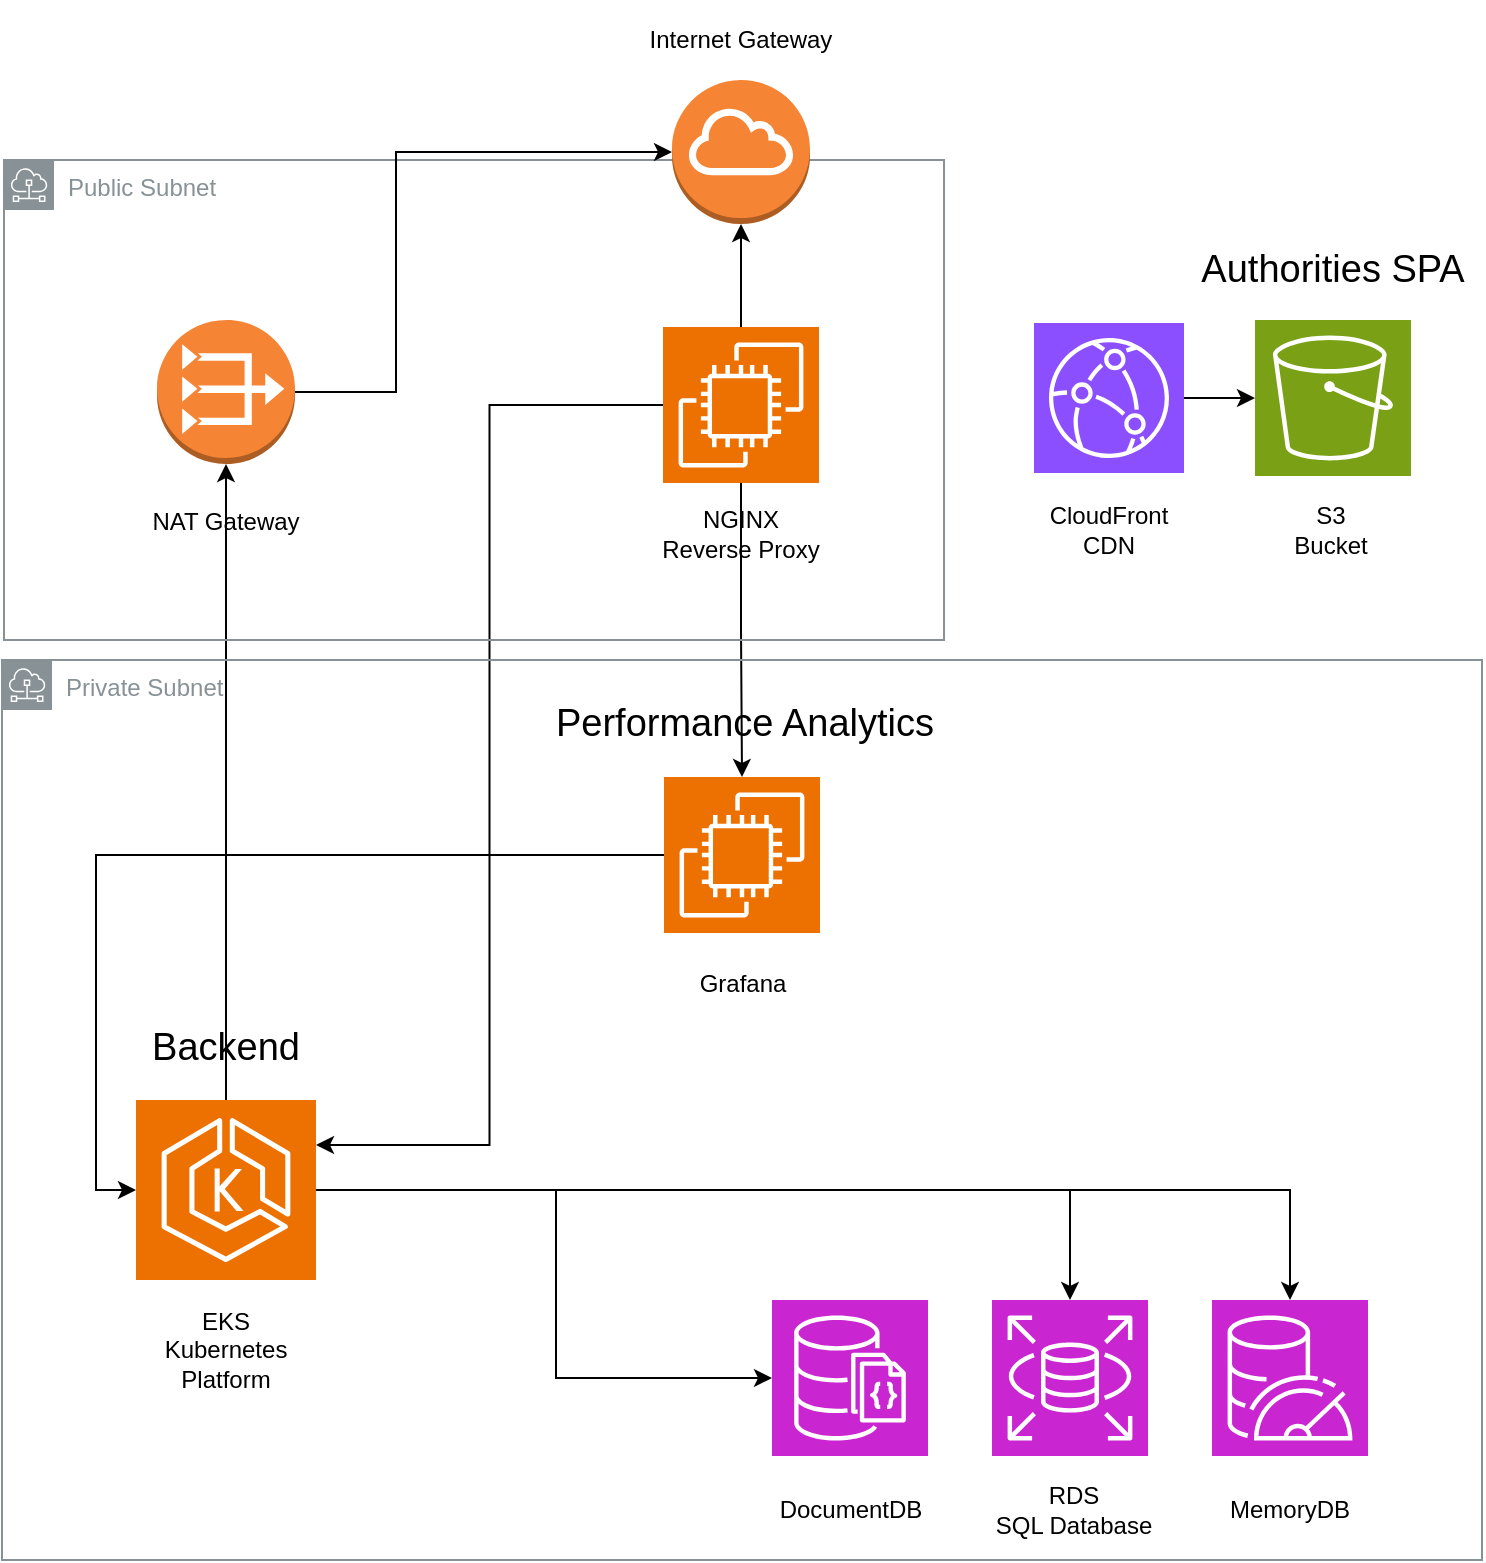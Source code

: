 <mxfile version="26.1.1">
  <diagram name="Page-1" id="Jsg7IJ3bIs8C2-iKhxGt">
    <mxGraphModel dx="2072" dy="1121" grid="1" gridSize="10" guides="1" tooltips="1" connect="1" arrows="1" fold="1" page="1" pageScale="1" pageWidth="827" pageHeight="1169" math="0" shadow="0">
      <root>
        <mxCell id="0" />
        <mxCell id="1" parent="0" />
        <mxCell id="RDD4g2kwhbk00n5F4Vmj-51" style="edgeStyle=orthogonalEdgeStyle;rounded=0;orthogonalLoop=1;jettySize=auto;html=1;entryX=0.5;entryY=1;entryDx=0;entryDy=0;entryPerimeter=0;exitX=0.5;exitY=0;exitDx=0;exitDy=0;exitPerimeter=0;" parent="1" source="RDD4g2kwhbk00n5F4Vmj-1" target="RDD4g2kwhbk00n5F4Vmj-43" edge="1">
          <mxGeometry relative="1" as="geometry" />
        </mxCell>
        <mxCell id="RDD4g2kwhbk00n5F4Vmj-78" style="edgeStyle=orthogonalEdgeStyle;rounded=0;orthogonalLoop=1;jettySize=auto;html=1;entryX=1;entryY=0.25;entryDx=0;entryDy=0;entryPerimeter=0;" parent="1" source="RDD4g2kwhbk00n5F4Vmj-57" target="RDD4g2kwhbk00n5F4Vmj-1" edge="1">
          <mxGeometry relative="1" as="geometry" />
        </mxCell>
        <mxCell id="RDD4g2kwhbk00n5F4Vmj-79" style="edgeStyle=orthogonalEdgeStyle;rounded=0;orthogonalLoop=1;jettySize=auto;html=1;exitX=0.5;exitY=1;exitDx=0;exitDy=0;exitPerimeter=0;" parent="1" source="RDD4g2kwhbk00n5F4Vmj-57" target="RDD4g2kwhbk00n5F4Vmj-64" edge="1">
          <mxGeometry relative="1" as="geometry" />
        </mxCell>
        <mxCell id="RDD4g2kwhbk00n5F4Vmj-82" value="Performance Analytics" style="text;html=1;align=center;verticalAlign=middle;whiteSpace=wrap;rounded=0;fontSize=19;" parent="1" vertex="1">
          <mxGeometry x="315.75" y="437" width="196.5" height="30" as="geometry" />
        </mxCell>
        <mxCell id="kaP-FFM26frkpz-s5AkY-2" value="" style="group" parent="1" vertex="1" connectable="0">
          <mxGeometry x="43" y="420" width="740" height="450" as="geometry" />
        </mxCell>
        <mxCell id="RDD4g2kwhbk00n5F4Vmj-2" value="Private Subnet" style="sketch=0;outlineConnect=0;gradientColor=none;html=1;whiteSpace=wrap;fontSize=12;fontStyle=0;shape=mxgraph.aws4.group;grIcon=mxgraph.aws4.group_subnet;strokeColor=#879196;fillColor=none;verticalAlign=top;align=left;spacingLeft=30;fontColor=#879196;dashed=0;" parent="kaP-FFM26frkpz-s5AkY-2" vertex="1">
          <mxGeometry width="740" height="450" as="geometry" />
        </mxCell>
        <mxCell id="RDD4g2kwhbk00n5F4Vmj-9" value="" style="group" parent="kaP-FFM26frkpz-s5AkY-2" vertex="1" connectable="0">
          <mxGeometry x="67" y="179" width="90" height="181" as="geometry" />
        </mxCell>
        <mxCell id="RDD4g2kwhbk00n5F4Vmj-1" value="" style="sketch=0;points=[[0,0,0],[0.25,0,0],[0.5,0,0],[0.75,0,0],[1,0,0],[0,1,0],[0.25,1,0],[0.5,1,0],[0.75,1,0],[1,1,0],[0,0.25,0],[0,0.5,0],[0,0.75,0],[1,0.25,0],[1,0.5,0],[1,0.75,0]];outlineConnect=0;fontColor=#232F3E;fillColor=#ED7100;strokeColor=#ffffff;dashed=0;verticalLabelPosition=bottom;verticalAlign=top;align=center;html=1;fontSize=12;fontStyle=0;aspect=fixed;shape=mxgraph.aws4.resourceIcon;resIcon=mxgraph.aws4.eks;" parent="RDD4g2kwhbk00n5F4Vmj-9" vertex="1">
          <mxGeometry y="41" width="90" height="90" as="geometry" />
        </mxCell>
        <mxCell id="RDD4g2kwhbk00n5F4Vmj-5" value="EKS&lt;div&gt;Kubernetes&lt;/div&gt;&lt;div&gt;Platform&lt;/div&gt;" style="text;html=1;align=center;verticalAlign=middle;whiteSpace=wrap;rounded=0;" parent="RDD4g2kwhbk00n5F4Vmj-9" vertex="1">
          <mxGeometry x="15" y="151" width="60" height="30" as="geometry" />
        </mxCell>
        <mxCell id="RDD4g2kwhbk00n5F4Vmj-7" value="Backend" style="text;html=1;align=center;verticalAlign=middle;whiteSpace=wrap;rounded=0;fontSize=19;" parent="RDD4g2kwhbk00n5F4Vmj-9" vertex="1">
          <mxGeometry x="15" width="60" height="30" as="geometry" />
        </mxCell>
        <mxCell id="RDD4g2kwhbk00n5F4Vmj-6" style="edgeStyle=orthogonalEdgeStyle;rounded=0;orthogonalLoop=1;jettySize=auto;html=1;exitX=0.5;exitY=1;exitDx=0;exitDy=0;" parent="RDD4g2kwhbk00n5F4Vmj-9" source="RDD4g2kwhbk00n5F4Vmj-5" target="RDD4g2kwhbk00n5F4Vmj-5" edge="1">
          <mxGeometry relative="1" as="geometry" />
        </mxCell>
        <mxCell id="RDD4g2kwhbk00n5F4Vmj-11" style="edgeStyle=orthogonalEdgeStyle;rounded=0;orthogonalLoop=1;jettySize=auto;html=1;entryX=0;entryY=0.5;entryDx=0;entryDy=0;entryPerimeter=0;" parent="kaP-FFM26frkpz-s5AkY-2" source="RDD4g2kwhbk00n5F4Vmj-1" target="RDD4g2kwhbk00n5F4Vmj-10" edge="1">
          <mxGeometry relative="1" as="geometry">
            <Array as="points">
              <mxPoint x="277" y="265" />
              <mxPoint x="277" y="359" />
            </Array>
          </mxGeometry>
        </mxCell>
        <mxCell id="RDD4g2kwhbk00n5F4Vmj-15" style="edgeStyle=orthogonalEdgeStyle;rounded=0;orthogonalLoop=1;jettySize=auto;html=1;" parent="kaP-FFM26frkpz-s5AkY-2" source="RDD4g2kwhbk00n5F4Vmj-1" target="RDD4g2kwhbk00n5F4Vmj-14" edge="1">
          <mxGeometry relative="1" as="geometry" />
        </mxCell>
        <mxCell id="RDD4g2kwhbk00n5F4Vmj-16" value="" style="group" parent="kaP-FFM26frkpz-s5AkY-2" vertex="1" connectable="0">
          <mxGeometry x="385" y="320" width="78" height="120" as="geometry" />
        </mxCell>
        <mxCell id="RDD4g2kwhbk00n5F4Vmj-10" value="" style="sketch=0;points=[[0,0,0],[0.25,0,0],[0.5,0,0],[0.75,0,0],[1,0,0],[0,1,0],[0.25,1,0],[0.5,1,0],[0.75,1,0],[1,1,0],[0,0.25,0],[0,0.5,0],[0,0.75,0],[1,0.25,0],[1,0.5,0],[1,0.75,0]];outlineConnect=0;fontColor=#232F3E;fillColor=#C925D1;strokeColor=#ffffff;dashed=0;verticalLabelPosition=bottom;verticalAlign=top;align=center;html=1;fontSize=12;fontStyle=0;aspect=fixed;shape=mxgraph.aws4.resourceIcon;resIcon=mxgraph.aws4.documentdb_with_mongodb_compatibility;" parent="RDD4g2kwhbk00n5F4Vmj-16" vertex="1">
          <mxGeometry width="78" height="78" as="geometry" />
        </mxCell>
        <mxCell id="RDD4g2kwhbk00n5F4Vmj-12" value="DocumentDB" style="text;html=1;align=center;verticalAlign=middle;whiteSpace=wrap;rounded=0;" parent="RDD4g2kwhbk00n5F4Vmj-16" vertex="1">
          <mxGeometry x="1.5" y="90" width="75" height="30" as="geometry" />
        </mxCell>
        <mxCell id="RDD4g2kwhbk00n5F4Vmj-13" style="edgeStyle=orthogonalEdgeStyle;rounded=0;orthogonalLoop=1;jettySize=auto;html=1;exitX=0.5;exitY=1;exitDx=0;exitDy=0;" parent="RDD4g2kwhbk00n5F4Vmj-16" source="RDD4g2kwhbk00n5F4Vmj-12" target="RDD4g2kwhbk00n5F4Vmj-12" edge="1">
          <mxGeometry relative="1" as="geometry" />
        </mxCell>
        <mxCell id="RDD4g2kwhbk00n5F4Vmj-19" value="" style="group" parent="kaP-FFM26frkpz-s5AkY-2" vertex="1" connectable="0">
          <mxGeometry x="495" y="320" width="85.5" height="120" as="geometry" />
        </mxCell>
        <mxCell id="RDD4g2kwhbk00n5F4Vmj-14" value="" style="sketch=0;points=[[0,0,0],[0.25,0,0],[0.5,0,0],[0.75,0,0],[1,0,0],[0,1,0],[0.25,1,0],[0.5,1,0],[0.75,1,0],[1,1,0],[0,0.25,0],[0,0.5,0],[0,0.75,0],[1,0.25,0],[1,0.5,0],[1,0.75,0]];outlineConnect=0;fontColor=#232F3E;fillColor=#C925D1;strokeColor=#ffffff;dashed=0;verticalLabelPosition=bottom;verticalAlign=top;align=center;html=1;fontSize=12;fontStyle=0;aspect=fixed;shape=mxgraph.aws4.resourceIcon;resIcon=mxgraph.aws4.rds;" parent="RDD4g2kwhbk00n5F4Vmj-19" vertex="1">
          <mxGeometry width="78" height="78" as="geometry" />
        </mxCell>
        <mxCell id="RDD4g2kwhbk00n5F4Vmj-17" value="RDS&lt;div&gt;SQL Database&lt;/div&gt;" style="text;html=1;align=center;verticalAlign=middle;whiteSpace=wrap;rounded=0;" parent="RDD4g2kwhbk00n5F4Vmj-19" vertex="1">
          <mxGeometry x="-1.5" y="90" width="84" height="30" as="geometry" />
        </mxCell>
        <mxCell id="RDD4g2kwhbk00n5F4Vmj-23" value="" style="group" parent="kaP-FFM26frkpz-s5AkY-2" vertex="1" connectable="0">
          <mxGeometry x="602" y="320" width="84" height="120" as="geometry" />
        </mxCell>
        <mxCell id="RDD4g2kwhbk00n5F4Vmj-20" value="" style="sketch=0;points=[[0,0,0],[0.25,0,0],[0.5,0,0],[0.75,0,0],[1,0,0],[0,1,0],[0.25,1,0],[0.5,1,0],[0.75,1,0],[1,1,0],[0,0.25,0],[0,0.5,0],[0,0.75,0],[1,0.25,0],[1,0.5,0],[1,0.75,0]];outlineConnect=0;fontColor=#232F3E;fillColor=#C925D1;strokeColor=#ffffff;dashed=0;verticalLabelPosition=bottom;verticalAlign=top;align=center;html=1;fontSize=12;fontStyle=0;aspect=fixed;shape=mxgraph.aws4.resourceIcon;resIcon=mxgraph.aws4.memorydb_for_redis;" parent="RDD4g2kwhbk00n5F4Vmj-23" vertex="1">
          <mxGeometry x="3" width="78" height="78" as="geometry" />
        </mxCell>
        <mxCell id="RDD4g2kwhbk00n5F4Vmj-22" value="MemoryDB" style="text;html=1;align=center;verticalAlign=middle;whiteSpace=wrap;rounded=0;" parent="RDD4g2kwhbk00n5F4Vmj-23" vertex="1">
          <mxGeometry y="90" width="84" height="30" as="geometry" />
        </mxCell>
        <mxCell id="RDD4g2kwhbk00n5F4Vmj-24" style="edgeStyle=orthogonalEdgeStyle;rounded=0;orthogonalLoop=1;jettySize=auto;html=1;entryX=0.5;entryY=0;entryDx=0;entryDy=0;entryPerimeter=0;" parent="kaP-FFM26frkpz-s5AkY-2" source="RDD4g2kwhbk00n5F4Vmj-1" target="RDD4g2kwhbk00n5F4Vmj-20" edge="1">
          <mxGeometry relative="1" as="geometry" />
        </mxCell>
        <mxCell id="RDD4g2kwhbk00n5F4Vmj-71" value="" style="group" parent="kaP-FFM26frkpz-s5AkY-2" vertex="1" connectable="0">
          <mxGeometry x="331" y="58.5" width="78" height="118" as="geometry" />
        </mxCell>
        <mxCell id="RDD4g2kwhbk00n5F4Vmj-64" value="" style="sketch=0;points=[[0,0,0],[0.25,0,0],[0.5,0,0],[0.75,0,0],[1,0,0],[0,1,0],[0.25,1,0],[0.5,1,0],[0.75,1,0],[1,1,0],[0,0.25,0],[0,0.5,0],[0,0.75,0],[1,0.25,0],[1,0.5,0],[1,0.75,0]];outlineConnect=0;fontColor=#232F3E;fillColor=#ED7100;strokeColor=#ffffff;dashed=0;verticalLabelPosition=bottom;verticalAlign=top;align=center;html=1;fontSize=12;fontStyle=0;aspect=fixed;shape=mxgraph.aws4.resourceIcon;resIcon=mxgraph.aws4.ec2;" parent="RDD4g2kwhbk00n5F4Vmj-71" vertex="1">
          <mxGeometry width="78" height="78" as="geometry" />
        </mxCell>
        <mxCell id="RDD4g2kwhbk00n5F4Vmj-68" value="Grafana" style="text;html=1;align=center;verticalAlign=middle;whiteSpace=wrap;rounded=0;" parent="RDD4g2kwhbk00n5F4Vmj-71" vertex="1">
          <mxGeometry x="1.5" y="88" width="75" height="30" as="geometry" />
        </mxCell>
        <mxCell id="RDD4g2kwhbk00n5F4Vmj-80" style="edgeStyle=orthogonalEdgeStyle;rounded=0;orthogonalLoop=1;jettySize=auto;html=1;entryX=0;entryY=0.5;entryDx=0;entryDy=0;entryPerimeter=0;" parent="kaP-FFM26frkpz-s5AkY-2" source="RDD4g2kwhbk00n5F4Vmj-64" target="RDD4g2kwhbk00n5F4Vmj-1" edge="1">
          <mxGeometry relative="1" as="geometry" />
        </mxCell>
        <mxCell id="kaP-FFM26frkpz-s5AkY-3" value="" style="group" parent="1" vertex="1" connectable="0">
          <mxGeometry x="44" y="90" width="740" height="320" as="geometry" />
        </mxCell>
        <mxCell id="RDD4g2kwhbk00n5F4Vmj-25" value="Public Subnet" style="sketch=0;outlineConnect=0;gradientColor=none;html=1;whiteSpace=wrap;fontSize=12;fontStyle=0;shape=mxgraph.aws4.group;grIcon=mxgraph.aws4.group_subnet;strokeColor=#879196;fillColor=none;verticalAlign=top;align=left;spacingLeft=30;fontColor=#879196;dashed=0;" parent="kaP-FFM26frkpz-s5AkY-3" vertex="1">
          <mxGeometry y="80" width="470" height="240" as="geometry" />
        </mxCell>
        <mxCell id="RDD4g2kwhbk00n5F4Vmj-35" value="" style="group" parent="kaP-FFM26frkpz-s5AkY-3" vertex="1" connectable="0">
          <mxGeometry x="314" width="109" height="112" as="geometry" />
        </mxCell>
        <mxCell id="RDD4g2kwhbk00n5F4Vmj-32" value="" style="outlineConnect=0;dashed=0;verticalLabelPosition=bottom;verticalAlign=top;align=center;html=1;shape=mxgraph.aws3.internet_gateway;fillColor=#F58534;gradientColor=none;" parent="RDD4g2kwhbk00n5F4Vmj-35" vertex="1">
          <mxGeometry x="20" y="40" width="69" height="72" as="geometry" />
        </mxCell>
        <mxCell id="RDD4g2kwhbk00n5F4Vmj-33" value="Internet Gateway" style="text;html=1;align=center;verticalAlign=middle;whiteSpace=wrap;rounded=0;" parent="RDD4g2kwhbk00n5F4Vmj-35" vertex="1">
          <mxGeometry y="5" width="109" height="30" as="geometry" />
        </mxCell>
        <mxCell id="RDD4g2kwhbk00n5F4Vmj-55" value="" style="group" parent="kaP-FFM26frkpz-s5AkY-3" vertex="1" connectable="0">
          <mxGeometry x="72" y="160" width="78" height="116" as="geometry" />
        </mxCell>
        <mxCell id="RDD4g2kwhbk00n5F4Vmj-43" value="" style="outlineConnect=0;dashed=0;verticalLabelPosition=bottom;verticalAlign=top;align=center;html=1;shape=mxgraph.aws3.vpc_nat_gateway;fillColor=#F58534;gradientColor=none;" parent="RDD4g2kwhbk00n5F4Vmj-55" vertex="1">
          <mxGeometry x="4.5" width="69" height="72" as="geometry" />
        </mxCell>
        <mxCell id="RDD4g2kwhbk00n5F4Vmj-44" value="NAT Gateway" style="text;html=1;align=center;verticalAlign=middle;whiteSpace=wrap;rounded=0;" parent="RDD4g2kwhbk00n5F4Vmj-55" vertex="1">
          <mxGeometry y="86" width="78" height="30" as="geometry" />
        </mxCell>
        <mxCell id="RDD4g2kwhbk00n5F4Vmj-72" value="" style="group" parent="kaP-FFM26frkpz-s5AkY-3" vertex="1" connectable="0">
          <mxGeometry x="326" y="163" width="85" height="119" as="geometry" />
        </mxCell>
        <mxCell id="RDD4g2kwhbk00n5F4Vmj-59" value="" style="group" parent="RDD4g2kwhbk00n5F4Vmj-72" vertex="1" connectable="0">
          <mxGeometry width="85" height="119" as="geometry" />
        </mxCell>
        <mxCell id="RDD4g2kwhbk00n5F4Vmj-58" value="NGINX&lt;div&gt;Reverse Proxy&lt;/div&gt;" style="text;html=1;align=center;verticalAlign=middle;whiteSpace=wrap;rounded=0;" parent="RDD4g2kwhbk00n5F4Vmj-59" vertex="1">
          <mxGeometry y="89" width="85" height="30" as="geometry" />
        </mxCell>
        <mxCell id="RDD4g2kwhbk00n5F4Vmj-57" value="" style="sketch=0;points=[[0,0,0],[0.25,0,0],[0.5,0,0],[0.75,0,0],[1,0,0],[0,1,0],[0.25,1,0],[0.5,1,0],[0.75,1,0],[1,1,0],[0,0.25,0],[0,0.5,0],[0,0.75,0],[1,0.25,0],[1,0.5,0],[1,0.75,0]];outlineConnect=0;fontColor=#232F3E;fillColor=#ED7100;strokeColor=#ffffff;dashed=0;verticalLabelPosition=bottom;verticalAlign=top;align=center;html=1;fontSize=12;fontStyle=0;aspect=fixed;shape=mxgraph.aws4.resourceIcon;resIcon=mxgraph.aws4.ec2;" parent="RDD4g2kwhbk00n5F4Vmj-72" vertex="1">
          <mxGeometry x="3.5" y="0.5" width="78" height="78" as="geometry" />
        </mxCell>
        <mxCell id="RDD4g2kwhbk00n5F4Vmj-73" style="edgeStyle=orthogonalEdgeStyle;rounded=0;orthogonalLoop=1;jettySize=auto;html=1;entryX=0.5;entryY=1;entryDx=0;entryDy=0;entryPerimeter=0;" parent="kaP-FFM26frkpz-s5AkY-3" source="RDD4g2kwhbk00n5F4Vmj-57" target="RDD4g2kwhbk00n5F4Vmj-32" edge="1">
          <mxGeometry relative="1" as="geometry" />
        </mxCell>
        <mxCell id="RDD4g2kwhbk00n5F4Vmj-77" style="edgeStyle=orthogonalEdgeStyle;rounded=0;orthogonalLoop=1;jettySize=auto;html=1;entryX=0;entryY=0.5;entryDx=0;entryDy=0;entryPerimeter=0;" parent="kaP-FFM26frkpz-s5AkY-3" source="RDD4g2kwhbk00n5F4Vmj-43" target="RDD4g2kwhbk00n5F4Vmj-32" edge="1">
          <mxGeometry relative="1" as="geometry">
            <Array as="points">
              <mxPoint x="196" y="196" />
              <mxPoint x="196" y="76" />
            </Array>
          </mxGeometry>
        </mxCell>
        <mxCell id="RDD4g2kwhbk00n5F4Vmj-38" style="edgeStyle=orthogonalEdgeStyle;rounded=0;orthogonalLoop=1;jettySize=auto;html=1;" parent="kaP-FFM26frkpz-s5AkY-3" source="RDD4g2kwhbk00n5F4Vmj-36" target="RDD4g2kwhbk00n5F4Vmj-26" edge="1">
          <mxGeometry relative="1" as="geometry" />
        </mxCell>
        <mxCell id="RDD4g2kwhbk00n5F4Vmj-31" value="" style="group" parent="kaP-FFM26frkpz-s5AkY-3" vertex="1" connectable="0">
          <mxGeometry x="589" y="120" width="151" height="160" as="geometry" />
        </mxCell>
        <mxCell id="RDD4g2kwhbk00n5F4Vmj-30" value="Authorities SPA" style="text;html=1;align=center;verticalAlign=middle;whiteSpace=wrap;rounded=0;fontSize=19;" parent="RDD4g2kwhbk00n5F4Vmj-31" vertex="1">
          <mxGeometry width="151" height="30" as="geometry" />
        </mxCell>
        <mxCell id="RDD4g2kwhbk00n5F4Vmj-26" value="" style="sketch=0;points=[[0,0,0],[0.25,0,0],[0.5,0,0],[0.75,0,0],[1,0,0],[0,1,0],[0.25,1,0],[0.5,1,0],[0.75,1,0],[1,1,0],[0,0.25,0],[0,0.5,0],[0,0.75,0],[1,0.25,0],[1,0.5,0],[1,0.75,0]];outlineConnect=0;fontColor=#232F3E;fillColor=#7AA116;strokeColor=#ffffff;dashed=0;verticalLabelPosition=bottom;verticalAlign=top;align=center;html=1;fontSize=12;fontStyle=0;aspect=fixed;shape=mxgraph.aws4.resourceIcon;resIcon=mxgraph.aws4.s3;" parent="RDD4g2kwhbk00n5F4Vmj-31" vertex="1">
          <mxGeometry x="36.5" y="40" width="78" height="78" as="geometry" />
        </mxCell>
        <mxCell id="RDD4g2kwhbk00n5F4Vmj-27" value="S3&lt;div&gt;&lt;span style=&quot;background-color: transparent; color: light-dark(rgb(0, 0, 0), rgb(255, 255, 255));&quot;&gt;Bucket&lt;/span&gt;&lt;/div&gt;" style="text;html=1;align=center;verticalAlign=middle;whiteSpace=wrap;rounded=0;" parent="RDD4g2kwhbk00n5F4Vmj-31" vertex="1">
          <mxGeometry x="36.5" y="130" width="75" height="30" as="geometry" />
        </mxCell>
        <mxCell id="RDD4g2kwhbk00n5F4Vmj-42" value="" style="group" parent="kaP-FFM26frkpz-s5AkY-3" vertex="1" connectable="0">
          <mxGeometry x="515" y="161.5" width="75" height="118.5" as="geometry" />
        </mxCell>
        <mxCell id="RDD4g2kwhbk00n5F4Vmj-36" value="" style="sketch=0;points=[[0,0,0],[0.25,0,0],[0.5,0,0],[0.75,0,0],[1,0,0],[0,1,0],[0.25,1,0],[0.5,1,0],[0.75,1,0],[1,1,0],[0,0.25,0],[0,0.5,0],[0,0.75,0],[1,0.25,0],[1,0.5,0],[1,0.75,0]];outlineConnect=0;fontColor=#232F3E;fillColor=#8C4FFF;strokeColor=#ffffff;dashed=0;verticalLabelPosition=bottom;verticalAlign=top;align=center;html=1;fontSize=12;fontStyle=0;aspect=fixed;shape=mxgraph.aws4.resourceIcon;resIcon=mxgraph.aws4.cloudfront;" parent="RDD4g2kwhbk00n5F4Vmj-42" vertex="1">
          <mxGeometry width="75" height="75" as="geometry" />
        </mxCell>
        <mxCell id="RDD4g2kwhbk00n5F4Vmj-41" value="CloudFront&lt;div&gt;CDN&lt;/div&gt;" style="text;html=1;align=center;verticalAlign=middle;whiteSpace=wrap;rounded=0;" parent="RDD4g2kwhbk00n5F4Vmj-42" vertex="1">
          <mxGeometry y="88.5" width="75" height="30" as="geometry" />
        </mxCell>
      </root>
    </mxGraphModel>
  </diagram>
</mxfile>
